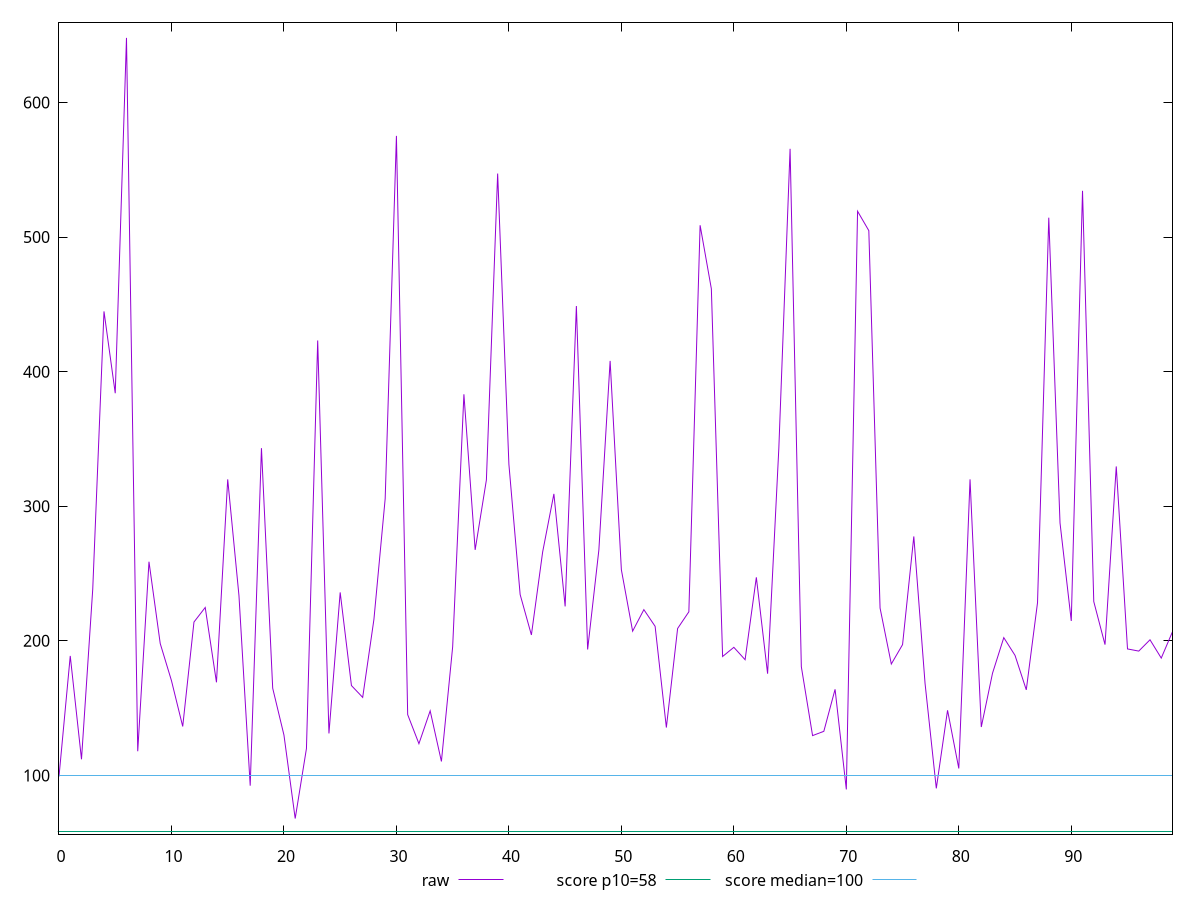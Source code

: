 reset

$raw <<EOF
0 99.2
1 188.8
2 112
3 238.3999999999993
4 444.8
5 384
6 647.9999999999993
7 118
8 258.8
9 198
10 170.4
11 136.4
12 214
13 224.8
14 169.2000000000004
15 320
16 233.60000000000036
17 92.4
18 343.20000000000005
19 164.8
20 129.99999999999966
21 68
22 120
23 423.20000000000005
24 131.20000000000002
25 236
26 166.8
27 157.99999999999966
28 216.00000000000037
29 305.6
30 575.2
31 145.20000000000073
32 123.60000000000001
33 148
34 110.39999999999964
35 195.60000000000002
36 383.20000000000005
37 267.6
38 319.6
39 547.2
40 331.20000000000005
41 234.4
42 204.4
43 266
44 309.20000000000005
45 225.60000000000002
46 448.8
47 193.60000000000002
48 267.5999999999997
49 408
50 252.8
51 207.20000000000002
52 223.20000000000002
53 210.8
54 135.6
55 209.20000000000002
56 221.60000000000002
57 508.8
58 461.6
59 188.4
60 195.20000000000002
61 186
62 247.20000000000002
63 175.60000000000002
64 343.20000000000005
65 565.6
66 180.8
67 129.6
68 132.8
69 164
70 89.60000000000001
71 519.1999999999994
72 504.8
73 224.4
74 182.79999999999964
75 197.20000000000002
76 277.6
77 168.4
78 90.4
79 148.4
80 105.2
81 319.9999999999993
82 136
83 176
84 202.4
85 189.20000000000002
86 163.60000000000002
87 228.4
88 514.4
89 287.6
90 214.8
91 534.4000000000015
92 229.20000000000002
93 197.20000000000002
94 329.6
95 194
96 192.4
97 200.8
98 187.20000000000073
99 206.80000000000038
EOF

set key outside below
set xrange [0:99]
set yrange [56.40000000000001:659.5999999999993]
set trange [56.40000000000001:659.5999999999993]
set terminal svg size 640, 500 enhanced background rgb 'white'
set output "reports/report_00028_2021-02-24T12-49-42.674Z/estimated-input-latency/samples/astro/raw/values.svg"

plot $raw title "raw" with line, \
     58 title "score p10=58", \
     100 title "score median=100"

reset
